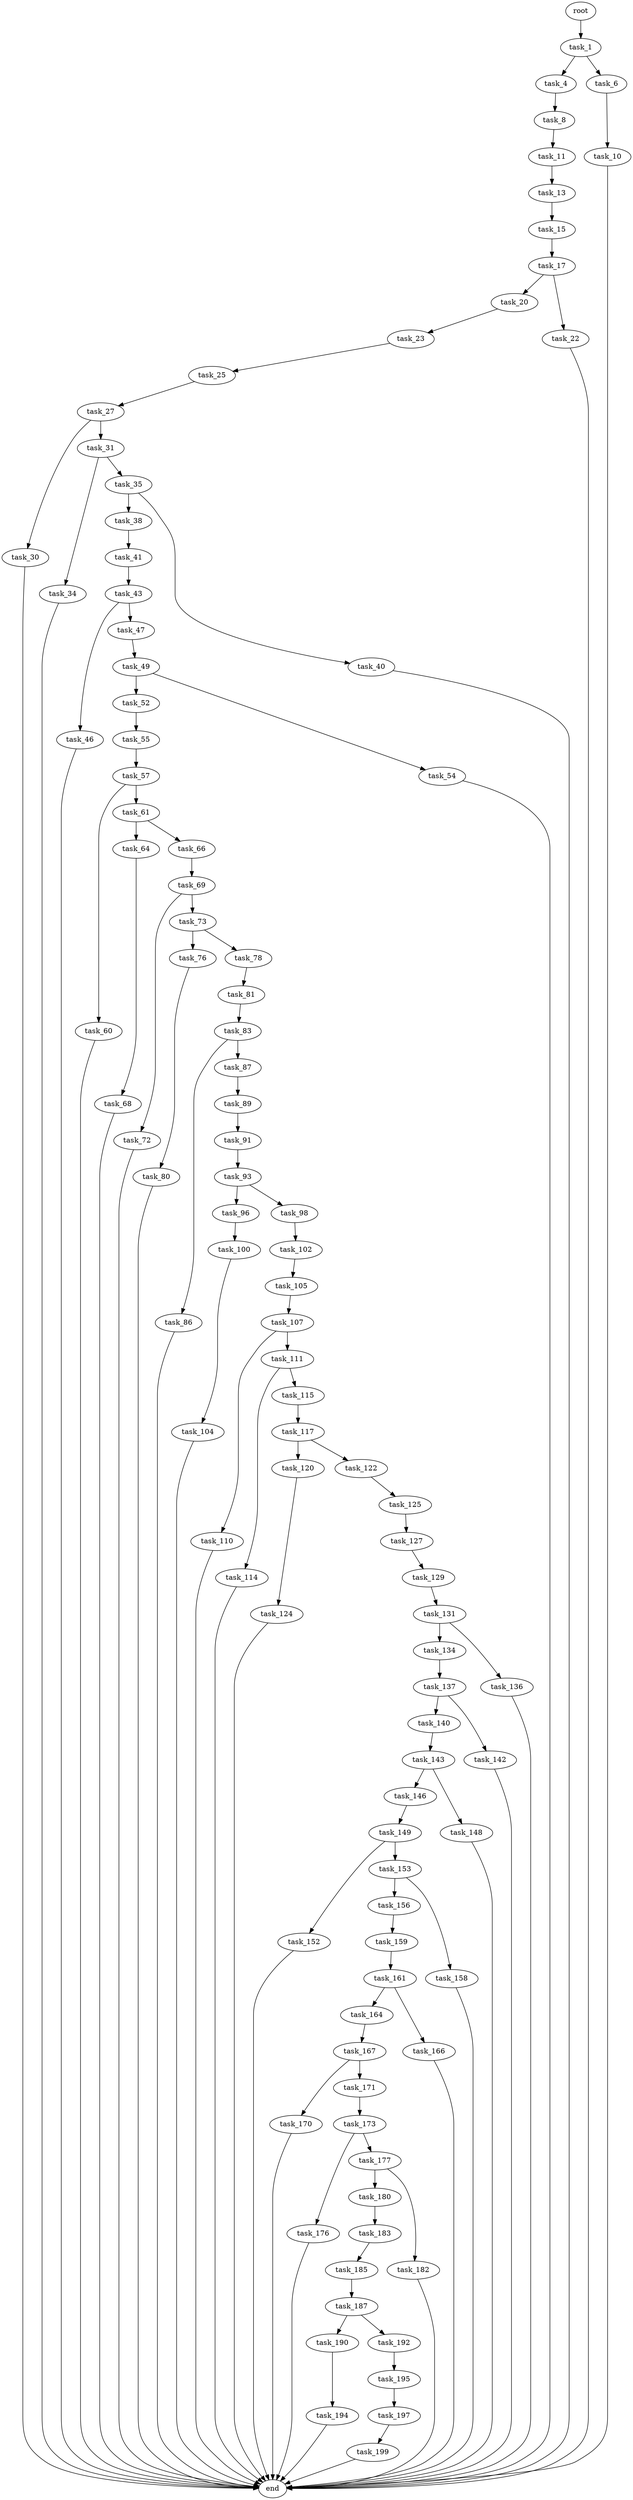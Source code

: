 digraph G {
  root [size="0.000000"];
  task_1 [size="10767010328.000000"];
  task_4 [size="317352467.000000"];
  task_6 [size="44020754709.000000"];
  task_8 [size="68719476736.000000"];
  task_10 [size="441116143687.000000"];
  task_11 [size="549755813888.000000"];
  task_13 [size="319809083058.000000"];
  task_15 [size="1073741824000.000000"];
  task_17 [size="1982766617.000000"];
  task_20 [size="515799892.000000"];
  task_22 [size="264650667044.000000"];
  task_23 [size="35212796747.000000"];
  task_25 [size="732309233613.000000"];
  task_27 [size="193272427431.000000"];
  task_30 [size="2869429826.000000"];
  task_31 [size="549755813888.000000"];
  task_34 [size="67525924810.000000"];
  task_35 [size="1397433007.000000"];
  task_38 [size="53154444730.000000"];
  task_40 [size="28625094528.000000"];
  task_41 [size="77572424580.000000"];
  task_43 [size="28931284293.000000"];
  task_46 [size="368293445632.000000"];
  task_47 [size="22368291121.000000"];
  task_49 [size="8589934592.000000"];
  task_52 [size="60093871134.000000"];
  task_54 [size="53081718887.000000"];
  task_55 [size="801285052.000000"];
  task_57 [size="368293445632.000000"];
  task_60 [size="68719476736.000000"];
  task_61 [size="68719476736.000000"];
  task_64 [size="1073741824000.000000"];
  task_66 [size="68719476736.000000"];
  task_68 [size="731625204869.000000"];
  task_69 [size="134217728000.000000"];
  task_72 [size="549755813888.000000"];
  task_73 [size="368293445632.000000"];
  task_76 [size="368293445632.000000"];
  task_78 [size="16197598423.000000"];
  task_80 [size="318577809857.000000"];
  task_81 [size="28991029248.000000"];
  task_83 [size="4132077232.000000"];
  task_86 [size="30856252080.000000"];
  task_87 [size="1012103979948.000000"];
  task_89 [size="28165015645.000000"];
  task_91 [size="182250747549.000000"];
  task_93 [size="231928233984.000000"];
  task_96 [size="4995377155.000000"];
  task_98 [size="1024007433440.000000"];
  task_100 [size="9457039083.000000"];
  task_102 [size="587239623444.000000"];
  task_104 [size="55065194252.000000"];
  task_105 [size="22387401483.000000"];
  task_107 [size="231928233984.000000"];
  task_110 [size="549755813888.000000"];
  task_111 [size="3268399203.000000"];
  task_114 [size="549755813888.000000"];
  task_115 [size="16103815008.000000"];
  task_117 [size="330046323521.000000"];
  task_120 [size="549755813888.000000"];
  task_122 [size="97773132526.000000"];
  task_124 [size="1271722529361.000000"];
  task_125 [size="2322163545.000000"];
  task_127 [size="25323028865.000000"];
  task_129 [size="25519763675.000000"];
  task_131 [size="496373021994.000000"];
  task_134 [size="68719476736.000000"];
  task_136 [size="25268771565.000000"];
  task_137 [size="28991029248.000000"];
  task_140 [size="8589934592.000000"];
  task_142 [size="14117608697.000000"];
  task_143 [size="225989692754.000000"];
  task_146 [size="1334806969270.000000"];
  task_148 [size="412826308912.000000"];
  task_149 [size="167481232461.000000"];
  task_152 [size="1132039902787.000000"];
  task_153 [size="368293445632.000000"];
  task_156 [size="3937378273.000000"];
  task_158 [size="8589934592.000000"];
  task_159 [size="28991029248.000000"];
  task_161 [size="13116617846.000000"];
  task_164 [size="26634915905.000000"];
  task_166 [size="134217728000.000000"];
  task_167 [size="15296876211.000000"];
  task_170 [size="68719476736.000000"];
  task_171 [size="368293445632.000000"];
  task_173 [size="1073741824000.000000"];
  task_176 [size="3668807241.000000"];
  task_177 [size="134217728000.000000"];
  task_180 [size="68685625586.000000"];
  task_182 [size="465749893941.000000"];
  task_183 [size="155269658398.000000"];
  task_185 [size="216657902501.000000"];
  task_187 [size="15989697726.000000"];
  task_190 [size="117198245211.000000"];
  task_192 [size="786610596538.000000"];
  task_194 [size="782757789696.000000"];
  task_195 [size="549755813888.000000"];
  task_197 [size="401785151986.000000"];
  task_199 [size="89728687730.000000"];
  end [size="0.000000"];

  root -> task_1 [size="1.000000"];
  task_1 -> task_4 [size="301989888.000000"];
  task_1 -> task_6 [size="301989888.000000"];
  task_4 -> task_8 [size="33554432.000000"];
  task_6 -> task_10 [size="838860800.000000"];
  task_8 -> task_11 [size="134217728.000000"];
  task_10 -> end [size="1.000000"];
  task_11 -> task_13 [size="536870912.000000"];
  task_13 -> task_15 [size="301989888.000000"];
  task_15 -> task_17 [size="838860800.000000"];
  task_17 -> task_20 [size="134217728.000000"];
  task_17 -> task_22 [size="134217728.000000"];
  task_20 -> task_23 [size="33554432.000000"];
  task_22 -> end [size="1.000000"];
  task_23 -> task_25 [size="838860800.000000"];
  task_25 -> task_27 [size="838860800.000000"];
  task_27 -> task_30 [size="536870912.000000"];
  task_27 -> task_31 [size="536870912.000000"];
  task_30 -> end [size="1.000000"];
  task_31 -> task_34 [size="536870912.000000"];
  task_31 -> task_35 [size="536870912.000000"];
  task_34 -> end [size="1.000000"];
  task_35 -> task_38 [size="33554432.000000"];
  task_35 -> task_40 [size="33554432.000000"];
  task_38 -> task_41 [size="75497472.000000"];
  task_40 -> end [size="1.000000"];
  task_41 -> task_43 [size="209715200.000000"];
  task_43 -> task_46 [size="679477248.000000"];
  task_43 -> task_47 [size="679477248.000000"];
  task_46 -> end [size="1.000000"];
  task_47 -> task_49 [size="33554432.000000"];
  task_49 -> task_52 [size="33554432.000000"];
  task_49 -> task_54 [size="33554432.000000"];
  task_52 -> task_55 [size="134217728.000000"];
  task_54 -> end [size="1.000000"];
  task_55 -> task_57 [size="33554432.000000"];
  task_57 -> task_60 [size="411041792.000000"];
  task_57 -> task_61 [size="411041792.000000"];
  task_60 -> end [size="1.000000"];
  task_61 -> task_64 [size="134217728.000000"];
  task_61 -> task_66 [size="134217728.000000"];
  task_64 -> task_68 [size="838860800.000000"];
  task_66 -> task_69 [size="134217728.000000"];
  task_68 -> end [size="1.000000"];
  task_69 -> task_72 [size="209715200.000000"];
  task_69 -> task_73 [size="209715200.000000"];
  task_72 -> end [size="1.000000"];
  task_73 -> task_76 [size="411041792.000000"];
  task_73 -> task_78 [size="411041792.000000"];
  task_76 -> task_80 [size="411041792.000000"];
  task_78 -> task_81 [size="536870912.000000"];
  task_80 -> end [size="1.000000"];
  task_81 -> task_83 [size="75497472.000000"];
  task_83 -> task_86 [size="134217728.000000"];
  task_83 -> task_87 [size="134217728.000000"];
  task_86 -> end [size="1.000000"];
  task_87 -> task_89 [size="679477248.000000"];
  task_89 -> task_91 [size="838860800.000000"];
  task_91 -> task_93 [size="411041792.000000"];
  task_93 -> task_96 [size="301989888.000000"];
  task_93 -> task_98 [size="301989888.000000"];
  task_96 -> task_100 [size="301989888.000000"];
  task_98 -> task_102 [size="679477248.000000"];
  task_100 -> task_104 [size="411041792.000000"];
  task_102 -> task_105 [size="838860800.000000"];
  task_104 -> end [size="1.000000"];
  task_105 -> task_107 [size="411041792.000000"];
  task_107 -> task_110 [size="301989888.000000"];
  task_107 -> task_111 [size="301989888.000000"];
  task_110 -> end [size="1.000000"];
  task_111 -> task_114 [size="134217728.000000"];
  task_111 -> task_115 [size="134217728.000000"];
  task_114 -> end [size="1.000000"];
  task_115 -> task_117 [size="33554432.000000"];
  task_117 -> task_120 [size="301989888.000000"];
  task_117 -> task_122 [size="301989888.000000"];
  task_120 -> task_124 [size="536870912.000000"];
  task_122 -> task_125 [size="209715200.000000"];
  task_124 -> end [size="1.000000"];
  task_125 -> task_127 [size="134217728.000000"];
  task_127 -> task_129 [size="679477248.000000"];
  task_129 -> task_131 [size="411041792.000000"];
  task_131 -> task_134 [size="536870912.000000"];
  task_131 -> task_136 [size="536870912.000000"];
  task_134 -> task_137 [size="134217728.000000"];
  task_136 -> end [size="1.000000"];
  task_137 -> task_140 [size="75497472.000000"];
  task_137 -> task_142 [size="75497472.000000"];
  task_140 -> task_143 [size="33554432.000000"];
  task_142 -> end [size="1.000000"];
  task_143 -> task_146 [size="209715200.000000"];
  task_143 -> task_148 [size="209715200.000000"];
  task_146 -> task_149 [size="838860800.000000"];
  task_148 -> end [size="1.000000"];
  task_149 -> task_152 [size="209715200.000000"];
  task_149 -> task_153 [size="209715200.000000"];
  task_152 -> end [size="1.000000"];
  task_153 -> task_156 [size="411041792.000000"];
  task_153 -> task_158 [size="411041792.000000"];
  task_156 -> task_159 [size="134217728.000000"];
  task_158 -> end [size="1.000000"];
  task_159 -> task_161 [size="75497472.000000"];
  task_161 -> task_164 [size="411041792.000000"];
  task_161 -> task_166 [size="411041792.000000"];
  task_164 -> task_167 [size="33554432.000000"];
  task_166 -> end [size="1.000000"];
  task_167 -> task_170 [size="838860800.000000"];
  task_167 -> task_171 [size="838860800.000000"];
  task_170 -> end [size="1.000000"];
  task_171 -> task_173 [size="411041792.000000"];
  task_173 -> task_176 [size="838860800.000000"];
  task_173 -> task_177 [size="838860800.000000"];
  task_176 -> end [size="1.000000"];
  task_177 -> task_180 [size="209715200.000000"];
  task_177 -> task_182 [size="209715200.000000"];
  task_180 -> task_183 [size="134217728.000000"];
  task_182 -> end [size="1.000000"];
  task_183 -> task_185 [size="134217728.000000"];
  task_185 -> task_187 [size="209715200.000000"];
  task_187 -> task_190 [size="838860800.000000"];
  task_187 -> task_192 [size="838860800.000000"];
  task_190 -> task_194 [size="411041792.000000"];
  task_192 -> task_195 [size="536870912.000000"];
  task_194 -> end [size="1.000000"];
  task_195 -> task_197 [size="536870912.000000"];
  task_197 -> task_199 [size="536870912.000000"];
  task_199 -> end [size="1.000000"];
}
